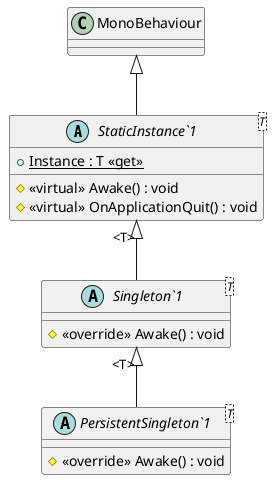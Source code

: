 @startuml
abstract class "StaticInstance`1"<T> {
    + {static} Instance : T <<get>>
    # <<virtual>> Awake() : void
    # <<virtual>> OnApplicationQuit() : void
}
abstract class "Singleton`1"<T> {
    # <<override>> Awake() : void
}
abstract class "PersistentSingleton`1"<T> {
    # <<override>> Awake() : void
}
MonoBehaviour <|-- "StaticInstance`1"
"StaticInstance`1" "<T>" <|-- "Singleton`1"
"Singleton`1" "<T>" <|-- "PersistentSingleton`1"
@enduml
